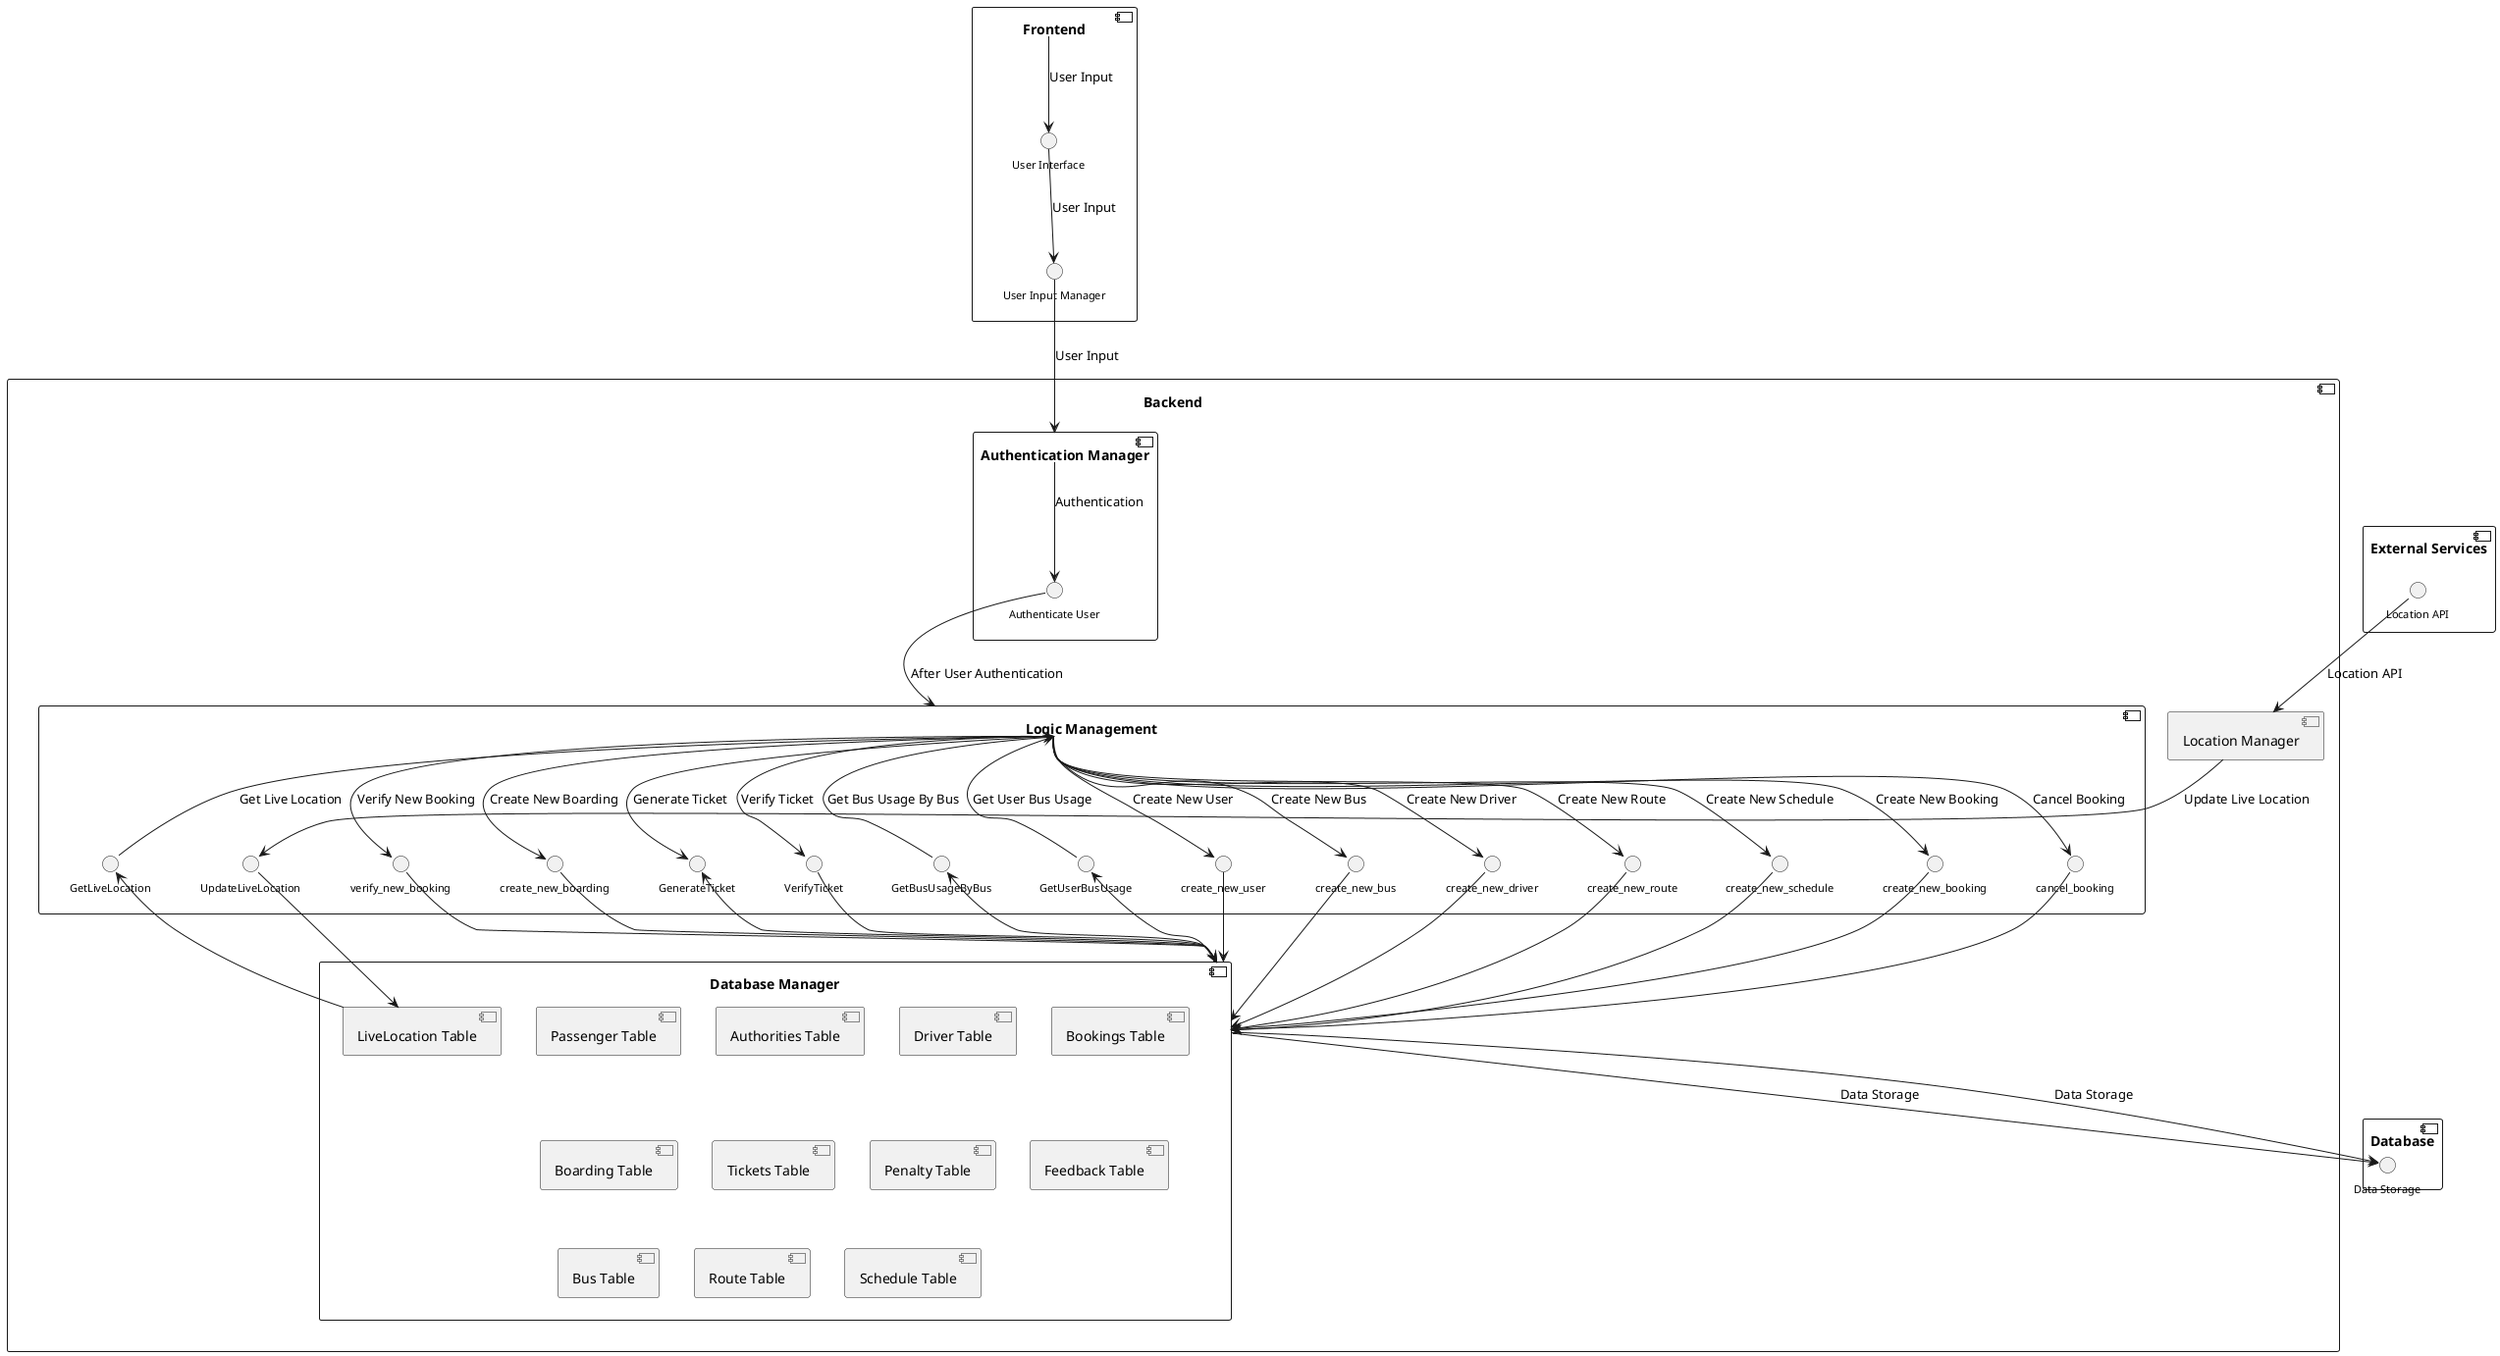 @startuml

skinparam component {
  FontSize 14
}

skinparam interface {
  FontSize 11
}

' The first component we have is the frontend
component "Frontend" as frontend {
  ' The frontend has a responsibilty to show the User Interface as well as to handle the user input
  interface "User Interface" as ui
  interface "User Input Manager" as input
}

' The second component we have is the backend
component "Backend" as backend {
  ' The backend has the responsibility of authentication, database management, location management
    component "Logic Management" as logic{
        interface create_new_user as create_new_user
        interface create_new_bus as create_new_bus
        interface GetBusUsageByBus as GetBusUsageByBus
        interface create_new_driver as create_new_driver
        interface create_new_route as create_new_route
        interface create_new_schedule as create_new_schedule
        interface create_new_booking as create_new_booking
        interface cancel_booking as cancel_booking
        interface verify_new_booking as verify_new_booking
        interface create_new_boarding as create_new_boarding
        interface GetLiveLocation as GetLiveLocation
        interface GenerateTicket as GenerateTicket
        interface VerifyTicket as VerifyTicket
        interface GetUserBusUsage as GetUserBusUsage
        interface UpdateLiveLocation as UpdateLiveLocation
    }
    component "Authentication Manager" as auth {
        interface "Authenticate User" as authUser
    }
    component "Database Manager" as db {
        component "Passenger Table" as passenger
        component "Authorities Table" as authorities
        component "Driver Table" as driver
        component "Bookings Table" as bookings
        component "Boarding Table" as boarding
        component "Tickets Table" as tickets
        component "Penalty Table" as penalty
        component "Feedback Table" as feedback
        component "Bus Table" as bus
        component "Route Table" as route
        component "Schedule Table" as schedule
        component "LiveLocation Table" as liveLocation
    }
    component "Location Manager" as loc {
    }
}

' The third component we have is the database
component "Database" as database {
  ' The database has the responsibility of storing the data
    interface "Data Storage" as storage
}

' The fourth component we have is the external services
component "External Services" as external {
  ' The external services have the responsibility of handling the external services, namely the LocationAPI
    interface "Location API" as locationAPI
}

' Now we will connect the components
' Adding the tables





' Now we will connect the components
frontend --> ui : "User Input"
ui --> input : "User Input"
input --> auth : "User Input"
auth --> authUser : "Authentication"
authUser --> logic : "After User Authentication"
db --> storage : "Data Storage"
locationAPI --> loc : "Location API"


' LOGIC MANAGEMENT


' Connecting the interfaces to the logic manager
logic --> create_new_user : "Create New User"
logic --> create_new_bus : "Create New Bus"
GetUserBusUsage --> logic : "Get User Bus Usage"
logic --> create_new_driver : "Create New Driver"
logic --> create_new_route : "Create New Route"
logic --> create_new_schedule : "Create New Schedule"
logic --> create_new_booking : "Create New Booking"
logic --> cancel_booking : "Cancel Booking"     
logic --> verify_new_booking : "Verify New Booking"
logic --> create_new_boarding : "Create New Boarding"
GetLiveLocation --> logic : "Get Live Location"
logic --> GenerateTicket : "Generate Ticket"
logic --> VerifyTicket : "Verify Ticket"
loc --> UpdateLiveLocation : "Update Live Location"
GetBusUsageByBus --> logic : "Get Bus Usage By Bus"

' Now we will connect the interfaces to the other end
create_new_user --> db 
create_new_bus --> db    
create_new_driver --> db 
create_new_route --> db 
create_new_schedule --> db 
create_new_booking --> db 
cancel_booking --> db 
verify_new_booking --> db 
create_new_boarding --> db 
liveLocation --> GetLiveLocation 
UpdateLiveLocation --> liveLocation 
db --> GenerateTicket 
VerifyTicket --> db 
db --> GetUserBusUsage 
db --> GetBusUsageByBus 

' Now we will connect the components to the database
db -down-> storage : "Data Storage"







@enduml
